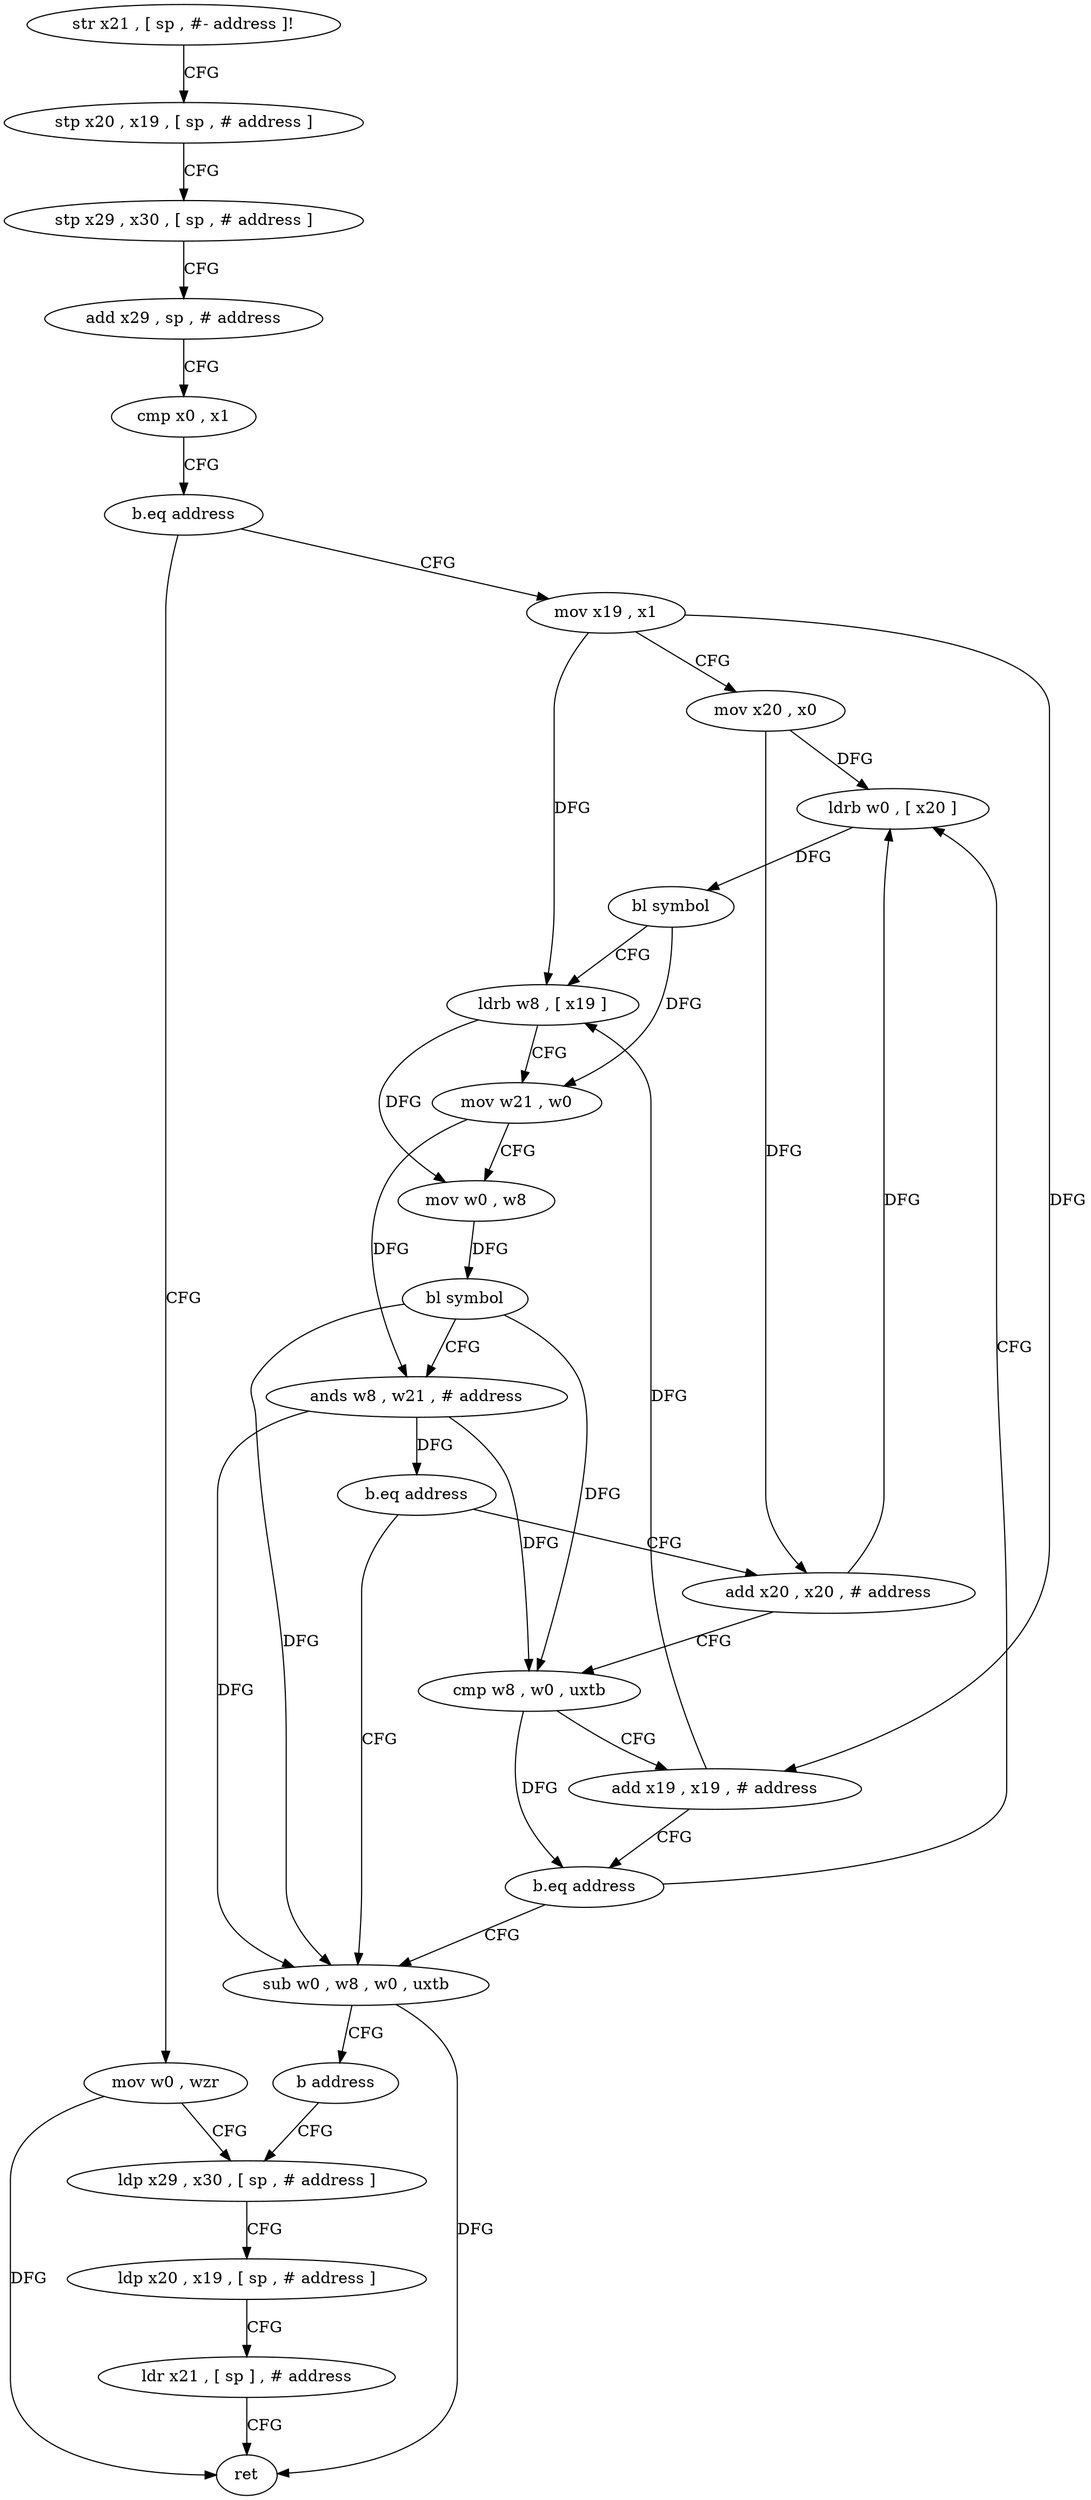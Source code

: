digraph "func" {
"4257768" [label = "str x21 , [ sp , #- address ]!" ]
"4257772" [label = "stp x20 , x19 , [ sp , # address ]" ]
"4257776" [label = "stp x29 , x30 , [ sp , # address ]" ]
"4257780" [label = "add x29 , sp , # address" ]
"4257784" [label = "cmp x0 , x1" ]
"4257788" [label = "b.eq address" ]
"4257856" [label = "mov w0 , wzr" ]
"4257792" [label = "mov x19 , x1" ]
"4257860" [label = "ldp x29 , x30 , [ sp , # address ]" ]
"4257796" [label = "mov x20 , x0" ]
"4257800" [label = "ldrb w0 , [ x20 ]" ]
"4257848" [label = "sub w0 , w8 , w0 , uxtb" ]
"4257852" [label = "b address" ]
"4257832" [label = "add x20 , x20 , # address" ]
"4257836" [label = "cmp w8 , w0 , uxtb" ]
"4257840" [label = "add x19 , x19 , # address" ]
"4257844" [label = "b.eq address" ]
"4257864" [label = "ldp x20 , x19 , [ sp , # address ]" ]
"4257868" [label = "ldr x21 , [ sp ] , # address" ]
"4257872" [label = "ret" ]
"4257804" [label = "bl symbol" ]
"4257808" [label = "ldrb w8 , [ x19 ]" ]
"4257812" [label = "mov w21 , w0" ]
"4257816" [label = "mov w0 , w8" ]
"4257820" [label = "bl symbol" ]
"4257824" [label = "ands w8 , w21 , # address" ]
"4257828" [label = "b.eq address" ]
"4257768" -> "4257772" [ label = "CFG" ]
"4257772" -> "4257776" [ label = "CFG" ]
"4257776" -> "4257780" [ label = "CFG" ]
"4257780" -> "4257784" [ label = "CFG" ]
"4257784" -> "4257788" [ label = "CFG" ]
"4257788" -> "4257856" [ label = "CFG" ]
"4257788" -> "4257792" [ label = "CFG" ]
"4257856" -> "4257860" [ label = "CFG" ]
"4257856" -> "4257872" [ label = "DFG" ]
"4257792" -> "4257796" [ label = "CFG" ]
"4257792" -> "4257808" [ label = "DFG" ]
"4257792" -> "4257840" [ label = "DFG" ]
"4257860" -> "4257864" [ label = "CFG" ]
"4257796" -> "4257800" [ label = "DFG" ]
"4257796" -> "4257832" [ label = "DFG" ]
"4257800" -> "4257804" [ label = "DFG" ]
"4257848" -> "4257852" [ label = "CFG" ]
"4257848" -> "4257872" [ label = "DFG" ]
"4257852" -> "4257860" [ label = "CFG" ]
"4257832" -> "4257836" [ label = "CFG" ]
"4257832" -> "4257800" [ label = "DFG" ]
"4257836" -> "4257840" [ label = "CFG" ]
"4257836" -> "4257844" [ label = "DFG" ]
"4257840" -> "4257844" [ label = "CFG" ]
"4257840" -> "4257808" [ label = "DFG" ]
"4257844" -> "4257800" [ label = "CFG" ]
"4257844" -> "4257848" [ label = "CFG" ]
"4257864" -> "4257868" [ label = "CFG" ]
"4257868" -> "4257872" [ label = "CFG" ]
"4257804" -> "4257808" [ label = "CFG" ]
"4257804" -> "4257812" [ label = "DFG" ]
"4257808" -> "4257812" [ label = "CFG" ]
"4257808" -> "4257816" [ label = "DFG" ]
"4257812" -> "4257816" [ label = "CFG" ]
"4257812" -> "4257824" [ label = "DFG" ]
"4257816" -> "4257820" [ label = "DFG" ]
"4257820" -> "4257824" [ label = "CFG" ]
"4257820" -> "4257848" [ label = "DFG" ]
"4257820" -> "4257836" [ label = "DFG" ]
"4257824" -> "4257828" [ label = "DFG" ]
"4257824" -> "4257848" [ label = "DFG" ]
"4257824" -> "4257836" [ label = "DFG" ]
"4257828" -> "4257848" [ label = "CFG" ]
"4257828" -> "4257832" [ label = "CFG" ]
}
